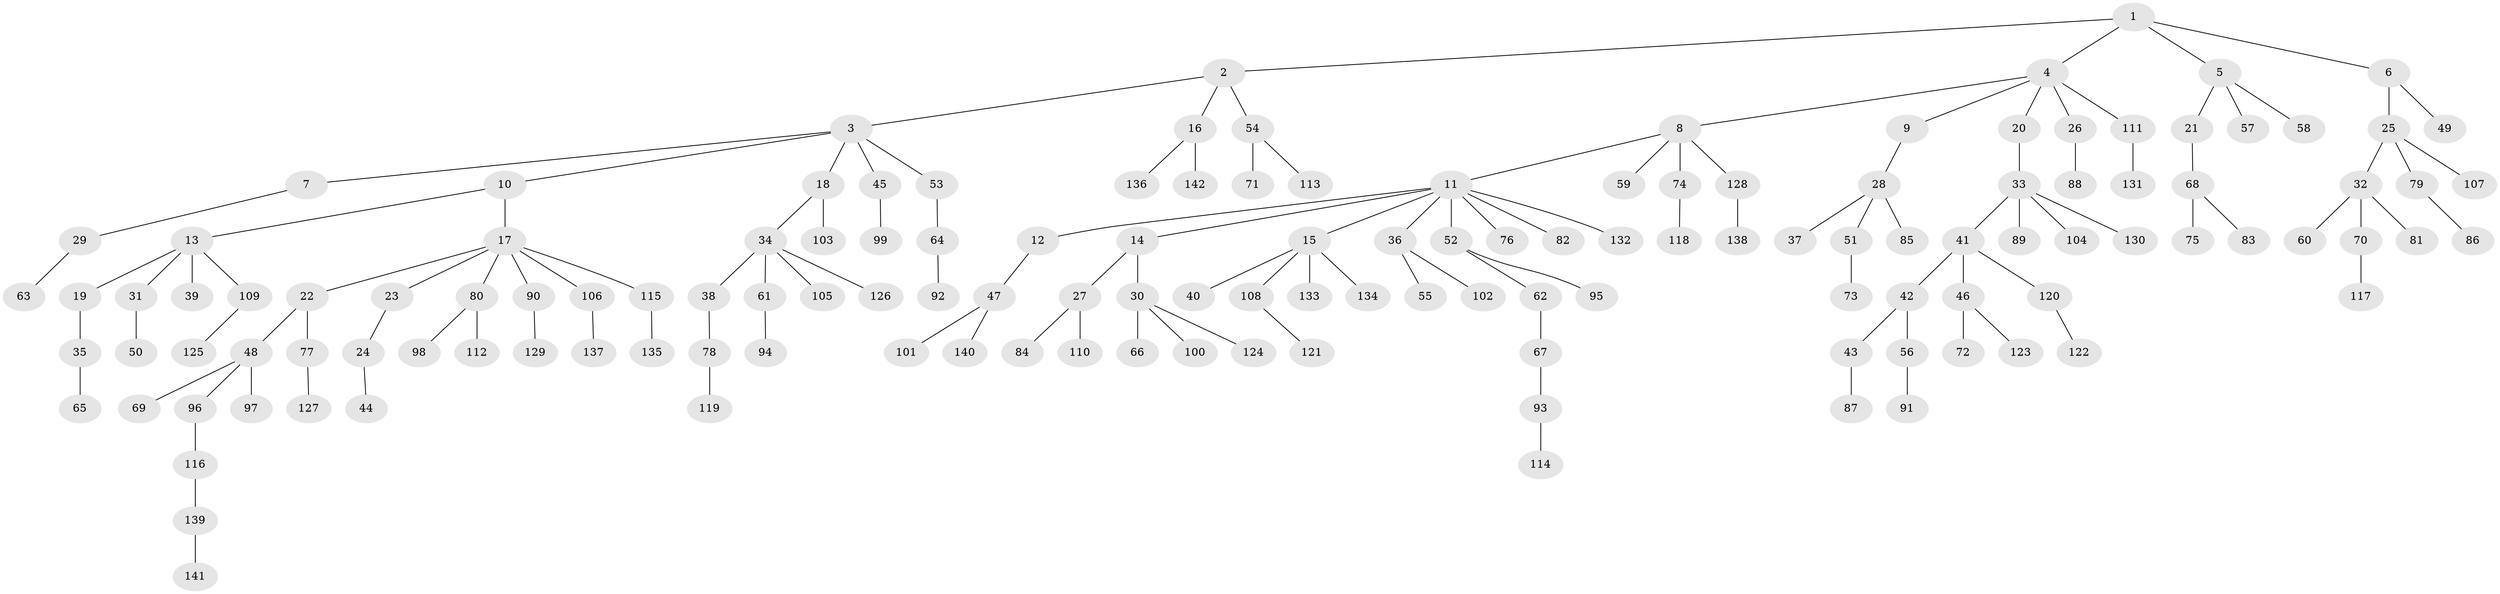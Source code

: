 // coarse degree distribution, {4: 0.07, 6: 0.02, 3: 0.08, 2: 0.22, 12: 0.01, 5: 0.03, 7: 0.01, 1: 0.56}
// Generated by graph-tools (version 1.1) at 2025/24/03/03/25 07:24:06]
// undirected, 142 vertices, 141 edges
graph export_dot {
graph [start="1"]
  node [color=gray90,style=filled];
  1;
  2;
  3;
  4;
  5;
  6;
  7;
  8;
  9;
  10;
  11;
  12;
  13;
  14;
  15;
  16;
  17;
  18;
  19;
  20;
  21;
  22;
  23;
  24;
  25;
  26;
  27;
  28;
  29;
  30;
  31;
  32;
  33;
  34;
  35;
  36;
  37;
  38;
  39;
  40;
  41;
  42;
  43;
  44;
  45;
  46;
  47;
  48;
  49;
  50;
  51;
  52;
  53;
  54;
  55;
  56;
  57;
  58;
  59;
  60;
  61;
  62;
  63;
  64;
  65;
  66;
  67;
  68;
  69;
  70;
  71;
  72;
  73;
  74;
  75;
  76;
  77;
  78;
  79;
  80;
  81;
  82;
  83;
  84;
  85;
  86;
  87;
  88;
  89;
  90;
  91;
  92;
  93;
  94;
  95;
  96;
  97;
  98;
  99;
  100;
  101;
  102;
  103;
  104;
  105;
  106;
  107;
  108;
  109;
  110;
  111;
  112;
  113;
  114;
  115;
  116;
  117;
  118;
  119;
  120;
  121;
  122;
  123;
  124;
  125;
  126;
  127;
  128;
  129;
  130;
  131;
  132;
  133;
  134;
  135;
  136;
  137;
  138;
  139;
  140;
  141;
  142;
  1 -- 2;
  1 -- 4;
  1 -- 5;
  1 -- 6;
  2 -- 3;
  2 -- 16;
  2 -- 54;
  3 -- 7;
  3 -- 10;
  3 -- 18;
  3 -- 45;
  3 -- 53;
  4 -- 8;
  4 -- 9;
  4 -- 20;
  4 -- 26;
  4 -- 111;
  5 -- 21;
  5 -- 57;
  5 -- 58;
  6 -- 25;
  6 -- 49;
  7 -- 29;
  8 -- 11;
  8 -- 59;
  8 -- 74;
  8 -- 128;
  9 -- 28;
  10 -- 13;
  10 -- 17;
  11 -- 12;
  11 -- 14;
  11 -- 15;
  11 -- 36;
  11 -- 52;
  11 -- 76;
  11 -- 82;
  11 -- 132;
  12 -- 47;
  13 -- 19;
  13 -- 31;
  13 -- 39;
  13 -- 109;
  14 -- 27;
  14 -- 30;
  15 -- 40;
  15 -- 108;
  15 -- 133;
  15 -- 134;
  16 -- 136;
  16 -- 142;
  17 -- 22;
  17 -- 23;
  17 -- 80;
  17 -- 90;
  17 -- 106;
  17 -- 115;
  18 -- 34;
  18 -- 103;
  19 -- 35;
  20 -- 33;
  21 -- 68;
  22 -- 48;
  22 -- 77;
  23 -- 24;
  24 -- 44;
  25 -- 32;
  25 -- 79;
  25 -- 107;
  26 -- 88;
  27 -- 84;
  27 -- 110;
  28 -- 37;
  28 -- 51;
  28 -- 85;
  29 -- 63;
  30 -- 66;
  30 -- 100;
  30 -- 124;
  31 -- 50;
  32 -- 60;
  32 -- 70;
  32 -- 81;
  33 -- 41;
  33 -- 89;
  33 -- 104;
  33 -- 130;
  34 -- 38;
  34 -- 61;
  34 -- 105;
  34 -- 126;
  35 -- 65;
  36 -- 55;
  36 -- 102;
  38 -- 78;
  41 -- 42;
  41 -- 46;
  41 -- 120;
  42 -- 43;
  42 -- 56;
  43 -- 87;
  45 -- 99;
  46 -- 72;
  46 -- 123;
  47 -- 101;
  47 -- 140;
  48 -- 69;
  48 -- 96;
  48 -- 97;
  51 -- 73;
  52 -- 62;
  52 -- 95;
  53 -- 64;
  54 -- 71;
  54 -- 113;
  56 -- 91;
  61 -- 94;
  62 -- 67;
  64 -- 92;
  67 -- 93;
  68 -- 75;
  68 -- 83;
  70 -- 117;
  74 -- 118;
  77 -- 127;
  78 -- 119;
  79 -- 86;
  80 -- 98;
  80 -- 112;
  90 -- 129;
  93 -- 114;
  96 -- 116;
  106 -- 137;
  108 -- 121;
  109 -- 125;
  111 -- 131;
  115 -- 135;
  116 -- 139;
  120 -- 122;
  128 -- 138;
  139 -- 141;
}
